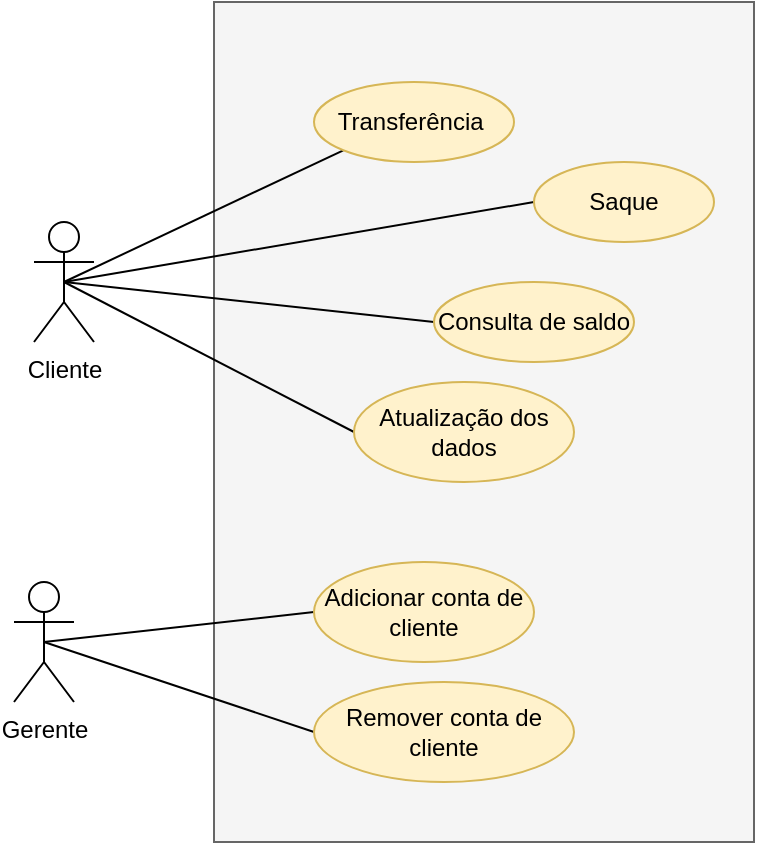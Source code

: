 <mxfile version="24.7.7">
  <diagram name="Página-1" id="RvR5tE_xyURKE1Yi1e9z">
    <mxGraphModel dx="1059" dy="560" grid="1" gridSize="10" guides="1" tooltips="1" connect="1" arrows="1" fold="1" page="1" pageScale="1" pageWidth="827" pageHeight="1169" math="0" shadow="0">
      <root>
        <mxCell id="0" />
        <mxCell id="1" parent="0" />
        <mxCell id="zZACtnFvRwucOKBFF_2M-2" value="" style="rounded=0;whiteSpace=wrap;html=1;fillColor=#f5f5f5;fontColor=#333333;strokeColor=#666666;" vertex="1" parent="1">
          <mxGeometry x="220" y="20" width="270" height="420" as="geometry" />
        </mxCell>
        <mxCell id="zZACtnFvRwucOKBFF_2M-13" style="rounded=0;orthogonalLoop=1;jettySize=auto;html=1;exitX=0.5;exitY=0.5;exitDx=0;exitDy=0;exitPerimeter=0;entryX=0;entryY=1;entryDx=0;entryDy=0;endArrow=none;endFill=0;" edge="1" parent="1" source="zZACtnFvRwucOKBFF_2M-1" target="zZACtnFvRwucOKBFF_2M-22">
          <mxGeometry relative="1" as="geometry">
            <mxPoint x="280" y="90" as="targetPoint" />
          </mxGeometry>
        </mxCell>
        <mxCell id="zZACtnFvRwucOKBFF_2M-14" style="rounded=0;orthogonalLoop=1;jettySize=auto;html=1;exitX=0.5;exitY=0.5;exitDx=0;exitDy=0;exitPerimeter=0;endArrow=none;endFill=0;entryX=0;entryY=0.5;entryDx=0;entryDy=0;" edge="1" parent="1" source="zZACtnFvRwucOKBFF_2M-1" target="zZACtnFvRwucOKBFF_2M-23">
          <mxGeometry relative="1" as="geometry">
            <mxPoint x="384" y="128.903" as="targetPoint" />
          </mxGeometry>
        </mxCell>
        <mxCell id="zZACtnFvRwucOKBFF_2M-15" style="rounded=0;orthogonalLoop=1;jettySize=auto;html=1;exitX=0.5;exitY=0.5;exitDx=0;exitDy=0;exitPerimeter=0;entryX=0;entryY=0.5;entryDx=0;entryDy=0;endArrow=none;endFill=0;" edge="1" parent="1" source="zZACtnFvRwucOKBFF_2M-1" target="zZACtnFvRwucOKBFF_2M-25">
          <mxGeometry relative="1" as="geometry">
            <mxPoint x="320.0" y="180" as="targetPoint" />
          </mxGeometry>
        </mxCell>
        <mxCell id="zZACtnFvRwucOKBFF_2M-17" style="rounded=0;orthogonalLoop=1;jettySize=auto;html=1;exitX=0.5;exitY=0.5;exitDx=0;exitDy=0;exitPerimeter=0;entryX=0;entryY=0.5;entryDx=0;entryDy=0;endArrow=none;endFill=0;" edge="1" parent="1" source="zZACtnFvRwucOKBFF_2M-1" target="zZACtnFvRwucOKBFF_2M-26">
          <mxGeometry relative="1" as="geometry">
            <mxPoint x="290.0" y="235" as="targetPoint" />
          </mxGeometry>
        </mxCell>
        <mxCell id="zZACtnFvRwucOKBFF_2M-1" value="Cliente" style="shape=umlActor;verticalLabelPosition=bottom;verticalAlign=top;html=1;outlineConnect=0;" vertex="1" parent="1">
          <mxGeometry x="130" y="130" width="30" height="60" as="geometry" />
        </mxCell>
        <mxCell id="zZACtnFvRwucOKBFF_2M-20" style="rounded=0;orthogonalLoop=1;jettySize=auto;html=1;exitX=0.5;exitY=0.5;exitDx=0;exitDy=0;exitPerimeter=0;entryX=0;entryY=0.5;entryDx=0;entryDy=0;endArrow=none;endFill=0;" edge="1" parent="1" source="zZACtnFvRwucOKBFF_2M-7" target="zZACtnFvRwucOKBFF_2M-27">
          <mxGeometry relative="1" as="geometry">
            <mxPoint x="270.0" y="320" as="targetPoint" />
          </mxGeometry>
        </mxCell>
        <mxCell id="zZACtnFvRwucOKBFF_2M-21" style="rounded=0;orthogonalLoop=1;jettySize=auto;html=1;exitX=0.5;exitY=0.5;exitDx=0;exitDy=0;exitPerimeter=0;endArrow=none;endFill=0;entryX=0;entryY=0.5;entryDx=0;entryDy=0;" edge="1" parent="1" source="zZACtnFvRwucOKBFF_2M-7" target="zZACtnFvRwucOKBFF_2M-28">
          <mxGeometry relative="1" as="geometry">
            <mxPoint x="270.0" y="376.486" as="targetPoint" />
          </mxGeometry>
        </mxCell>
        <mxCell id="zZACtnFvRwucOKBFF_2M-7" value="Gerente" style="shape=umlActor;verticalLabelPosition=bottom;verticalAlign=top;html=1;outlineConnect=0;" vertex="1" parent="1">
          <mxGeometry x="120" y="310" width="30" height="60" as="geometry" />
        </mxCell>
        <mxCell id="zZACtnFvRwucOKBFF_2M-22" value="&lt;div&gt;Transferência&amp;nbsp;&lt;/div&gt;" style="ellipse;whiteSpace=wrap;html=1;fillColor=#fff2cc;strokeColor=#d6b656;" vertex="1" parent="1">
          <mxGeometry x="270" y="60" width="100" height="40" as="geometry" />
        </mxCell>
        <mxCell id="zZACtnFvRwucOKBFF_2M-23" value="Saque" style="ellipse;whiteSpace=wrap;html=1;fillColor=#fff2cc;strokeColor=#d6b656;" vertex="1" parent="1">
          <mxGeometry x="380" y="100" width="90" height="40" as="geometry" />
        </mxCell>
        <mxCell id="zZACtnFvRwucOKBFF_2M-25" value="Consulta de saldo" style="ellipse;whiteSpace=wrap;html=1;fillColor=#fff2cc;strokeColor=#d6b656;" vertex="1" parent="1">
          <mxGeometry x="330" y="160" width="100" height="40" as="geometry" />
        </mxCell>
        <mxCell id="zZACtnFvRwucOKBFF_2M-26" value="Atualização dos dados" style="ellipse;whiteSpace=wrap;html=1;fillColor=#fff2cc;strokeColor=#d6b656;" vertex="1" parent="1">
          <mxGeometry x="290" y="210" width="110" height="50" as="geometry" />
        </mxCell>
        <mxCell id="zZACtnFvRwucOKBFF_2M-27" value="Adicionar conta de cliente" style="ellipse;whiteSpace=wrap;html=1;fillColor=#fff2cc;strokeColor=#d6b656;" vertex="1" parent="1">
          <mxGeometry x="270" y="300" width="110" height="50" as="geometry" />
        </mxCell>
        <mxCell id="zZACtnFvRwucOKBFF_2M-28" value="Remover conta de cliente" style="ellipse;whiteSpace=wrap;html=1;fillColor=#fff2cc;strokeColor=#d6b656;" vertex="1" parent="1">
          <mxGeometry x="270" y="360" width="130" height="50" as="geometry" />
        </mxCell>
      </root>
    </mxGraphModel>
  </diagram>
</mxfile>
